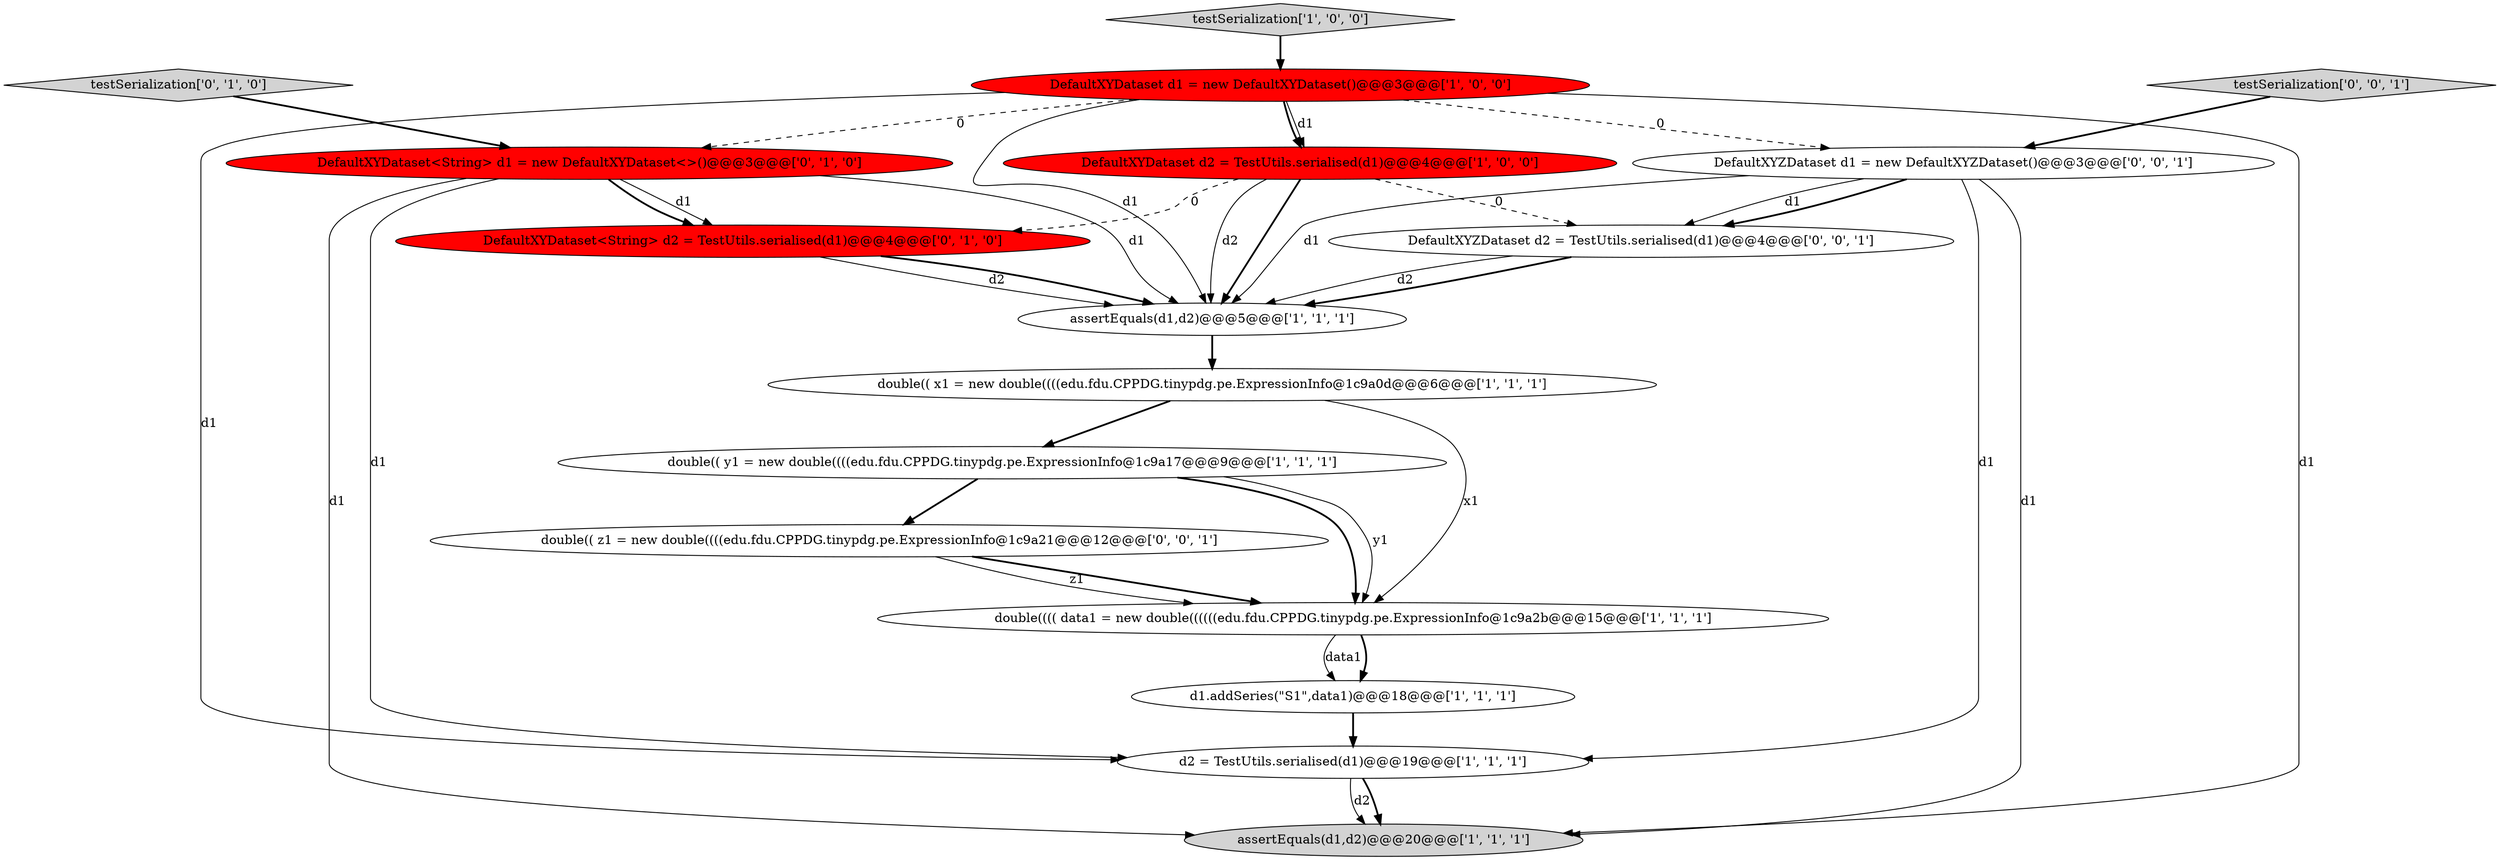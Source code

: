 digraph {
0 [style = filled, label = "assertEquals(d1,d2)@@@5@@@['1', '1', '1']", fillcolor = white, shape = ellipse image = "AAA0AAABBB1BBB"];
13 [style = filled, label = "testSerialization['0', '0', '1']", fillcolor = lightgray, shape = diamond image = "AAA0AAABBB3BBB"];
10 [style = filled, label = "DefaultXYDataset<String> d2 = TestUtils.serialised(d1)@@@4@@@['0', '1', '0']", fillcolor = red, shape = ellipse image = "AAA1AAABBB2BBB"];
2 [style = filled, label = "double(( x1 = new double((((edu.fdu.CPPDG.tinypdg.pe.ExpressionInfo@1c9a0d@@@6@@@['1', '1', '1']", fillcolor = white, shape = ellipse image = "AAA0AAABBB1BBB"];
14 [style = filled, label = "double(( z1 = new double((((edu.fdu.CPPDG.tinypdg.pe.ExpressionInfo@1c9a21@@@12@@@['0', '0', '1']", fillcolor = white, shape = ellipse image = "AAA0AAABBB3BBB"];
4 [style = filled, label = "d1.addSeries(\"S1\",data1)@@@18@@@['1', '1', '1']", fillcolor = white, shape = ellipse image = "AAA0AAABBB1BBB"];
15 [style = filled, label = "DefaultXYZDataset d1 = new DefaultXYZDataset()@@@3@@@['0', '0', '1']", fillcolor = white, shape = ellipse image = "AAA0AAABBB3BBB"];
7 [style = filled, label = "assertEquals(d1,d2)@@@20@@@['1', '1', '1']", fillcolor = lightgray, shape = ellipse image = "AAA0AAABBB1BBB"];
16 [style = filled, label = "DefaultXYZDataset d2 = TestUtils.serialised(d1)@@@4@@@['0', '0', '1']", fillcolor = white, shape = ellipse image = "AAA0AAABBB3BBB"];
6 [style = filled, label = "double(( y1 = new double((((edu.fdu.CPPDG.tinypdg.pe.ExpressionInfo@1c9a17@@@9@@@['1', '1', '1']", fillcolor = white, shape = ellipse image = "AAA0AAABBB1BBB"];
5 [style = filled, label = "testSerialization['1', '0', '0']", fillcolor = lightgray, shape = diamond image = "AAA0AAABBB1BBB"];
12 [style = filled, label = "testSerialization['0', '1', '0']", fillcolor = lightgray, shape = diamond image = "AAA0AAABBB2BBB"];
9 [style = filled, label = "d2 = TestUtils.serialised(d1)@@@19@@@['1', '1', '1']", fillcolor = white, shape = ellipse image = "AAA0AAABBB1BBB"];
8 [style = filled, label = "DefaultXYDataset d2 = TestUtils.serialised(d1)@@@4@@@['1', '0', '0']", fillcolor = red, shape = ellipse image = "AAA1AAABBB1BBB"];
11 [style = filled, label = "DefaultXYDataset<String> d1 = new DefaultXYDataset<>()@@@3@@@['0', '1', '0']", fillcolor = red, shape = ellipse image = "AAA1AAABBB2BBB"];
3 [style = filled, label = "double(((( data1 = new double((((((edu.fdu.CPPDG.tinypdg.pe.ExpressionInfo@1c9a2b@@@15@@@['1', '1', '1']", fillcolor = white, shape = ellipse image = "AAA0AAABBB1BBB"];
1 [style = filled, label = "DefaultXYDataset d1 = new DefaultXYDataset()@@@3@@@['1', '0', '0']", fillcolor = red, shape = ellipse image = "AAA1AAABBB1BBB"];
4->9 [style = bold, label=""];
6->3 [style = bold, label=""];
14->3 [style = bold, label=""];
16->0 [style = bold, label=""];
8->16 [style = dashed, label="0"];
1->8 [style = bold, label=""];
8->10 [style = dashed, label="0"];
11->0 [style = solid, label="d1"];
1->7 [style = solid, label="d1"];
9->7 [style = solid, label="d2"];
2->6 [style = bold, label=""];
1->15 [style = dashed, label="0"];
10->0 [style = solid, label="d2"];
0->2 [style = bold, label=""];
11->9 [style = solid, label="d1"];
12->11 [style = bold, label=""];
1->0 [style = solid, label="d1"];
11->7 [style = solid, label="d1"];
8->0 [style = solid, label="d2"];
2->3 [style = solid, label="x1"];
16->0 [style = solid, label="d2"];
15->16 [style = solid, label="d1"];
9->7 [style = bold, label=""];
15->16 [style = bold, label=""];
3->4 [style = bold, label=""];
15->0 [style = solid, label="d1"];
11->10 [style = solid, label="d1"];
14->3 [style = solid, label="z1"];
8->0 [style = bold, label=""];
1->8 [style = solid, label="d1"];
6->14 [style = bold, label=""];
5->1 [style = bold, label=""];
15->9 [style = solid, label="d1"];
3->4 [style = solid, label="data1"];
6->3 [style = solid, label="y1"];
11->10 [style = bold, label=""];
1->11 [style = dashed, label="0"];
10->0 [style = bold, label=""];
13->15 [style = bold, label=""];
1->9 [style = solid, label="d1"];
15->7 [style = solid, label="d1"];
}
